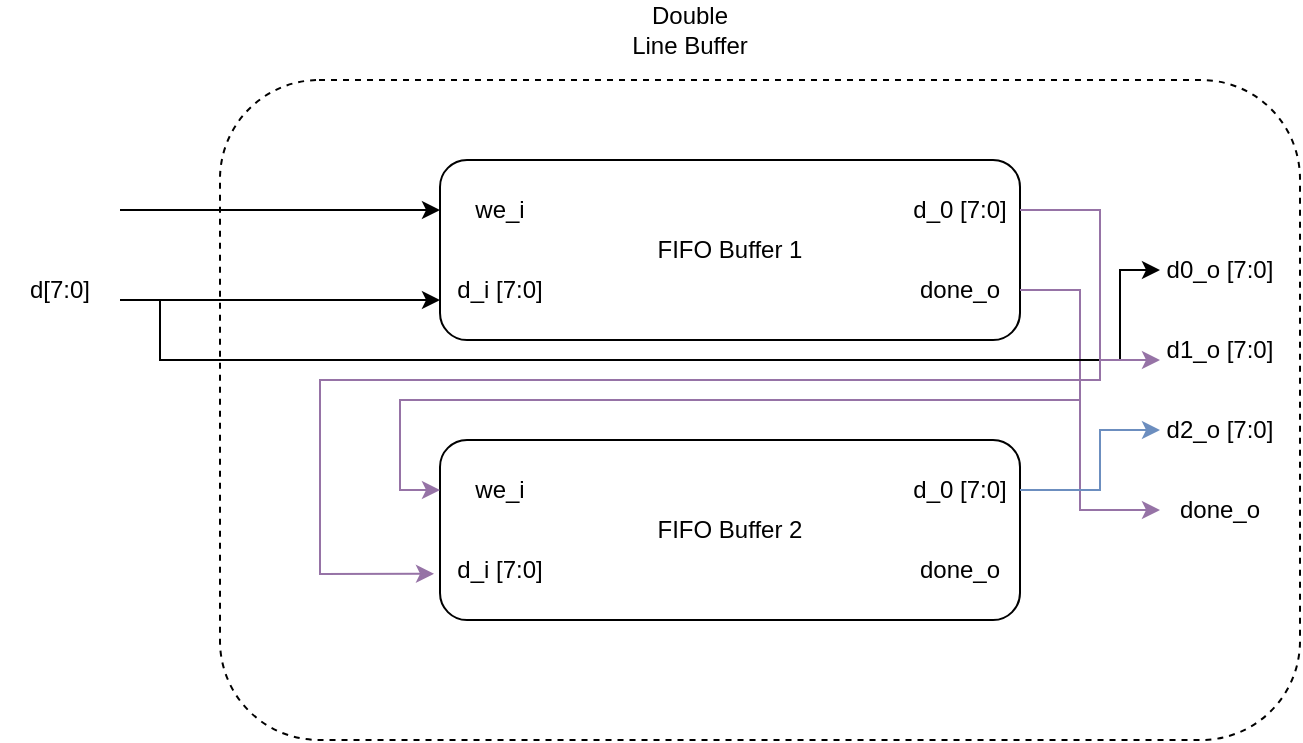 <mxfile version="24.8.6">
  <diagram name="Page-1" id="vbXDSgV5RmgaTvN4MTgH">
    <mxGraphModel dx="989" dy="514" grid="1" gridSize="10" guides="1" tooltips="1" connect="1" arrows="1" fold="1" page="1" pageScale="1" pageWidth="850" pageHeight="1100" math="0" shadow="0">
      <root>
        <mxCell id="0" />
        <mxCell id="1" parent="0" />
        <mxCell id="x4QThaHYD64HGjvmYAHX-1" value="" style="rounded=1;whiteSpace=wrap;html=1;dashed=1;" vertex="1" parent="1">
          <mxGeometry x="190" y="300" width="540" height="330" as="geometry" />
        </mxCell>
        <mxCell id="x4QThaHYD64HGjvmYAHX-2" value="Double Line Buffer" style="text;html=1;align=center;verticalAlign=middle;whiteSpace=wrap;rounded=0;" vertex="1" parent="1">
          <mxGeometry x="395" y="260" width="60" height="30" as="geometry" />
        </mxCell>
        <mxCell id="x4QThaHYD64HGjvmYAHX-13" value="" style="group" vertex="1" connectable="0" parent="1">
          <mxGeometry x="300" y="340" width="290" height="90" as="geometry" />
        </mxCell>
        <mxCell id="x4QThaHYD64HGjvmYAHX-5" value="FIFO Buffer 1" style="rounded=1;whiteSpace=wrap;html=1;" vertex="1" parent="x4QThaHYD64HGjvmYAHX-13">
          <mxGeometry width="290" height="90" as="geometry" />
        </mxCell>
        <mxCell id="x4QThaHYD64HGjvmYAHX-8" value="we_i" style="text;html=1;align=center;verticalAlign=middle;whiteSpace=wrap;rounded=0;" vertex="1" parent="x4QThaHYD64HGjvmYAHX-13">
          <mxGeometry y="10" width="60" height="30" as="geometry" />
        </mxCell>
        <mxCell id="x4QThaHYD64HGjvmYAHX-10" value="d_i [7:0]" style="text;html=1;align=center;verticalAlign=middle;whiteSpace=wrap;rounded=0;" vertex="1" parent="x4QThaHYD64HGjvmYAHX-13">
          <mxGeometry y="50" width="60" height="30" as="geometry" />
        </mxCell>
        <mxCell id="x4QThaHYD64HGjvmYAHX-11" value="d_0 [7:0]" style="text;html=1;align=center;verticalAlign=middle;whiteSpace=wrap;rounded=0;" vertex="1" parent="x4QThaHYD64HGjvmYAHX-13">
          <mxGeometry x="230" y="10" width="60" height="30" as="geometry" />
        </mxCell>
        <mxCell id="x4QThaHYD64HGjvmYAHX-12" value="done_o" style="text;html=1;align=center;verticalAlign=middle;whiteSpace=wrap;rounded=0;" vertex="1" parent="x4QThaHYD64HGjvmYAHX-13">
          <mxGeometry x="230" y="50" width="60" height="30" as="geometry" />
        </mxCell>
        <mxCell id="x4QThaHYD64HGjvmYAHX-14" value="" style="group" vertex="1" connectable="0" parent="1">
          <mxGeometry x="300" y="480" width="290" height="90" as="geometry" />
        </mxCell>
        <mxCell id="x4QThaHYD64HGjvmYAHX-15" value="FIFO Buffer 2" style="rounded=1;whiteSpace=wrap;html=1;" vertex="1" parent="x4QThaHYD64HGjvmYAHX-14">
          <mxGeometry width="290" height="90" as="geometry" />
        </mxCell>
        <mxCell id="x4QThaHYD64HGjvmYAHX-16" value="we_i" style="text;html=1;align=center;verticalAlign=middle;whiteSpace=wrap;rounded=0;" vertex="1" parent="x4QThaHYD64HGjvmYAHX-14">
          <mxGeometry y="10" width="60" height="30" as="geometry" />
        </mxCell>
        <mxCell id="x4QThaHYD64HGjvmYAHX-17" value="d_i [7:0]" style="text;html=1;align=center;verticalAlign=middle;whiteSpace=wrap;rounded=0;" vertex="1" parent="x4QThaHYD64HGjvmYAHX-14">
          <mxGeometry y="50" width="60" height="30" as="geometry" />
        </mxCell>
        <mxCell id="x4QThaHYD64HGjvmYAHX-18" value="d_0 [7:0]" style="text;html=1;align=center;verticalAlign=middle;whiteSpace=wrap;rounded=0;" vertex="1" parent="x4QThaHYD64HGjvmYAHX-14">
          <mxGeometry x="230" y="10" width="60" height="30" as="geometry" />
        </mxCell>
        <mxCell id="x4QThaHYD64HGjvmYAHX-19" value="done_o" style="text;html=1;align=center;verticalAlign=middle;whiteSpace=wrap;rounded=0;" vertex="1" parent="x4QThaHYD64HGjvmYAHX-14">
          <mxGeometry x="230" y="50" width="60" height="30" as="geometry" />
        </mxCell>
        <mxCell id="x4QThaHYD64HGjvmYAHX-20" value="" style="endArrow=classic;html=1;rounded=0;entryX=0;entryY=0.5;entryDx=0;entryDy=0;" edge="1" parent="1" target="x4QThaHYD64HGjvmYAHX-8">
          <mxGeometry width="50" height="50" relative="1" as="geometry">
            <mxPoint x="140" y="365" as="sourcePoint" />
            <mxPoint x="180" y="360" as="targetPoint" />
          </mxGeometry>
        </mxCell>
        <mxCell id="x4QThaHYD64HGjvmYAHX-21" value="" style="endArrow=classic;html=1;rounded=0;entryX=0;entryY=0.5;entryDx=0;entryDy=0;" edge="1" parent="1">
          <mxGeometry width="50" height="50" relative="1" as="geometry">
            <mxPoint x="140" y="410" as="sourcePoint" />
            <mxPoint x="300" y="410" as="targetPoint" />
          </mxGeometry>
        </mxCell>
        <mxCell id="x4QThaHYD64HGjvmYAHX-22" value="" style="endArrow=classic;html=1;rounded=0;exitX=1;exitY=0.5;exitDx=0;exitDy=0;entryX=-0.05;entryY=0.563;entryDx=0;entryDy=0;entryPerimeter=0;fillColor=#e1d5e7;strokeColor=#9673a6;" edge="1" parent="1" source="x4QThaHYD64HGjvmYAHX-11" target="x4QThaHYD64HGjvmYAHX-17">
          <mxGeometry width="50" height="50" relative="1" as="geometry">
            <mxPoint x="610" y="410" as="sourcePoint" />
            <mxPoint x="660" y="360" as="targetPoint" />
            <Array as="points">
              <mxPoint x="630" y="365" />
              <mxPoint x="630" y="450" />
              <mxPoint x="240" y="450" />
              <mxPoint x="240" y="547" />
            </Array>
          </mxGeometry>
        </mxCell>
        <mxCell id="x4QThaHYD64HGjvmYAHX-23" value="" style="endArrow=classic;html=1;rounded=0;exitX=1;exitY=0.5;exitDx=0;exitDy=0;entryX=0;entryY=0.5;entryDx=0;entryDy=0;fillColor=#e1d5e7;strokeColor=#9673a6;" edge="1" parent="1" source="x4QThaHYD64HGjvmYAHX-12" target="x4QThaHYD64HGjvmYAHX-16">
          <mxGeometry width="50" height="50" relative="1" as="geometry">
            <mxPoint x="620" y="460" as="sourcePoint" />
            <mxPoint x="670" y="410" as="targetPoint" />
            <Array as="points">
              <mxPoint x="620" y="405" />
              <mxPoint x="620" y="460" />
              <mxPoint x="280" y="460" />
              <mxPoint x="280" y="505" />
            </Array>
          </mxGeometry>
        </mxCell>
        <mxCell id="x4QThaHYD64HGjvmYAHX-24" value="d0_o [7:0]" style="text;html=1;align=center;verticalAlign=middle;whiteSpace=wrap;rounded=0;" vertex="1" parent="1">
          <mxGeometry x="660" y="380" width="60" height="30" as="geometry" />
        </mxCell>
        <mxCell id="x4QThaHYD64HGjvmYAHX-26" value="d1_o [7:0]" style="text;html=1;align=center;verticalAlign=middle;whiteSpace=wrap;rounded=0;" vertex="1" parent="1">
          <mxGeometry x="660" y="420" width="60" height="30" as="geometry" />
        </mxCell>
        <mxCell id="x4QThaHYD64HGjvmYAHX-27" value="d2_o [7:0]" style="text;html=1;align=center;verticalAlign=middle;whiteSpace=wrap;rounded=0;" vertex="1" parent="1">
          <mxGeometry x="660" y="460" width="60" height="30" as="geometry" />
        </mxCell>
        <mxCell id="x4QThaHYD64HGjvmYAHX-28" value="done_o" style="text;html=1;align=center;verticalAlign=middle;whiteSpace=wrap;rounded=0;" vertex="1" parent="1">
          <mxGeometry x="660" y="500" width="60" height="30" as="geometry" />
        </mxCell>
        <mxCell id="x4QThaHYD64HGjvmYAHX-30" value="d[7:0]" style="text;html=1;align=center;verticalAlign=middle;whiteSpace=wrap;rounded=0;" vertex="1" parent="1">
          <mxGeometry x="80" y="390" width="60" height="30" as="geometry" />
        </mxCell>
        <mxCell id="x4QThaHYD64HGjvmYAHX-31" value="" style="endArrow=classic;html=1;rounded=0;entryX=0;entryY=0.5;entryDx=0;entryDy=0;" edge="1" parent="1" target="x4QThaHYD64HGjvmYAHX-24">
          <mxGeometry width="50" height="50" relative="1" as="geometry">
            <mxPoint x="160" y="410" as="sourcePoint" />
            <mxPoint x="230" y="450" as="targetPoint" />
            <Array as="points">
              <mxPoint x="160" y="440" />
              <mxPoint x="410" y="440" />
              <mxPoint x="640" y="440" />
              <mxPoint x="640" y="395" />
            </Array>
          </mxGeometry>
        </mxCell>
        <mxCell id="x4QThaHYD64HGjvmYAHX-32" value="" style="endArrow=classic;html=1;rounded=0;entryX=0;entryY=0.667;entryDx=0;entryDy=0;entryPerimeter=0;fillColor=#e1d5e7;strokeColor=#9673a6;" edge="1" parent="1" target="x4QThaHYD64HGjvmYAHX-26">
          <mxGeometry width="50" height="50" relative="1" as="geometry">
            <mxPoint x="630" y="410" as="sourcePoint" />
            <mxPoint x="800" y="420" as="targetPoint" />
            <Array as="points">
              <mxPoint x="630" y="440" />
            </Array>
          </mxGeometry>
        </mxCell>
        <mxCell id="x4QThaHYD64HGjvmYAHX-33" value="" style="endArrow=classic;html=1;rounded=0;entryX=0;entryY=0.5;entryDx=0;entryDy=0;fillColor=#e1d5e7;strokeColor=#9673a6;" edge="1" parent="1" target="x4QThaHYD64HGjvmYAHX-28">
          <mxGeometry width="50" height="50" relative="1" as="geometry">
            <mxPoint x="620" y="460" as="sourcePoint" />
            <mxPoint x="730" y="530" as="targetPoint" />
            <Array as="points">
              <mxPoint x="620" y="515" />
            </Array>
          </mxGeometry>
        </mxCell>
        <mxCell id="x4QThaHYD64HGjvmYAHX-34" value="" style="endArrow=classic;html=1;rounded=0;exitX=1;exitY=0.5;exitDx=0;exitDy=0;entryX=0;entryY=0.5;entryDx=0;entryDy=0;fillColor=#dae8fc;strokeColor=#6c8ebf;" edge="1" parent="1" source="x4QThaHYD64HGjvmYAHX-18" target="x4QThaHYD64HGjvmYAHX-27">
          <mxGeometry width="50" height="50" relative="1" as="geometry">
            <mxPoint x="610" y="550" as="sourcePoint" />
            <mxPoint x="660" y="500" as="targetPoint" />
            <Array as="points">
              <mxPoint x="630" y="505" />
              <mxPoint x="630" y="475" />
            </Array>
          </mxGeometry>
        </mxCell>
      </root>
    </mxGraphModel>
  </diagram>
</mxfile>
